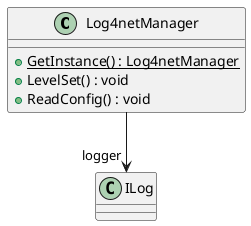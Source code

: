 @startuml
class Log4netManager {
    + {static} GetInstance() : Log4netManager
    + LevelSet() : void
    + ReadConfig() : void
}
Log4netManager --> "logger" ILog
@enduml
